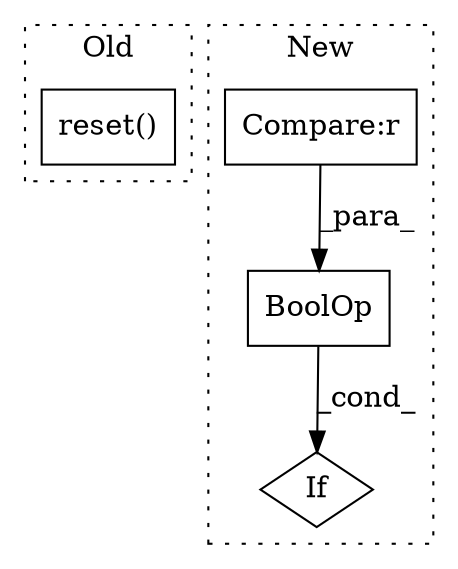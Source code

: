 digraph G {
subgraph cluster0 {
1 [label="reset()" a="75" s="799" l="11" shape="box"];
label = "Old";
style="dotted";
}
subgraph cluster1 {
2 [label="BoolOp" a="72" s="1330" l="65" shape="box"];
3 [label="If" a="96" s="1330" l="65" shape="diamond"];
4 [label="Compare:r" a="40" s="1330" l="15" shape="box"];
label = "New";
style="dotted";
}
2 -> 3 [label="_cond_"];
4 -> 2 [label="_para_"];
}
